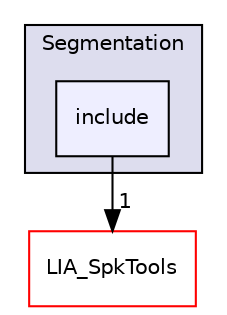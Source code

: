 digraph "LIA_SpkSeg/Segmentation/include" {
  compound=true
  node [ fontsize="10", fontname="Helvetica"];
  edge [ labelfontsize="10", labelfontname="Helvetica"];
  subgraph clusterdir_f33fabf15cdfe902d0a892de76a9ca4f {
    graph [ bgcolor="#ddddee", pencolor="black", label="Segmentation" fontname="Helvetica", fontsize="10", URL="dir_f33fabf15cdfe902d0a892de76a9ca4f.html"]
  dir_49518ed7cb10283d4f7c42704e569012 [shape=box, label="include", style="filled", fillcolor="#eeeeff", pencolor="black", URL="dir_49518ed7cb10283d4f7c42704e569012.html"];
  }
  dir_7b9f40c7474acebf25e66f966c5b9c6a [shape=box label="LIA_SpkTools" fillcolor="white" style="filled" color="red" URL="dir_7b9f40c7474acebf25e66f966c5b9c6a.html"];
  dir_49518ed7cb10283d4f7c42704e569012->dir_7b9f40c7474acebf25e66f966c5b9c6a [headlabel="1", labeldistance=1.5 headhref="dir_000105_000110.html"];
}
